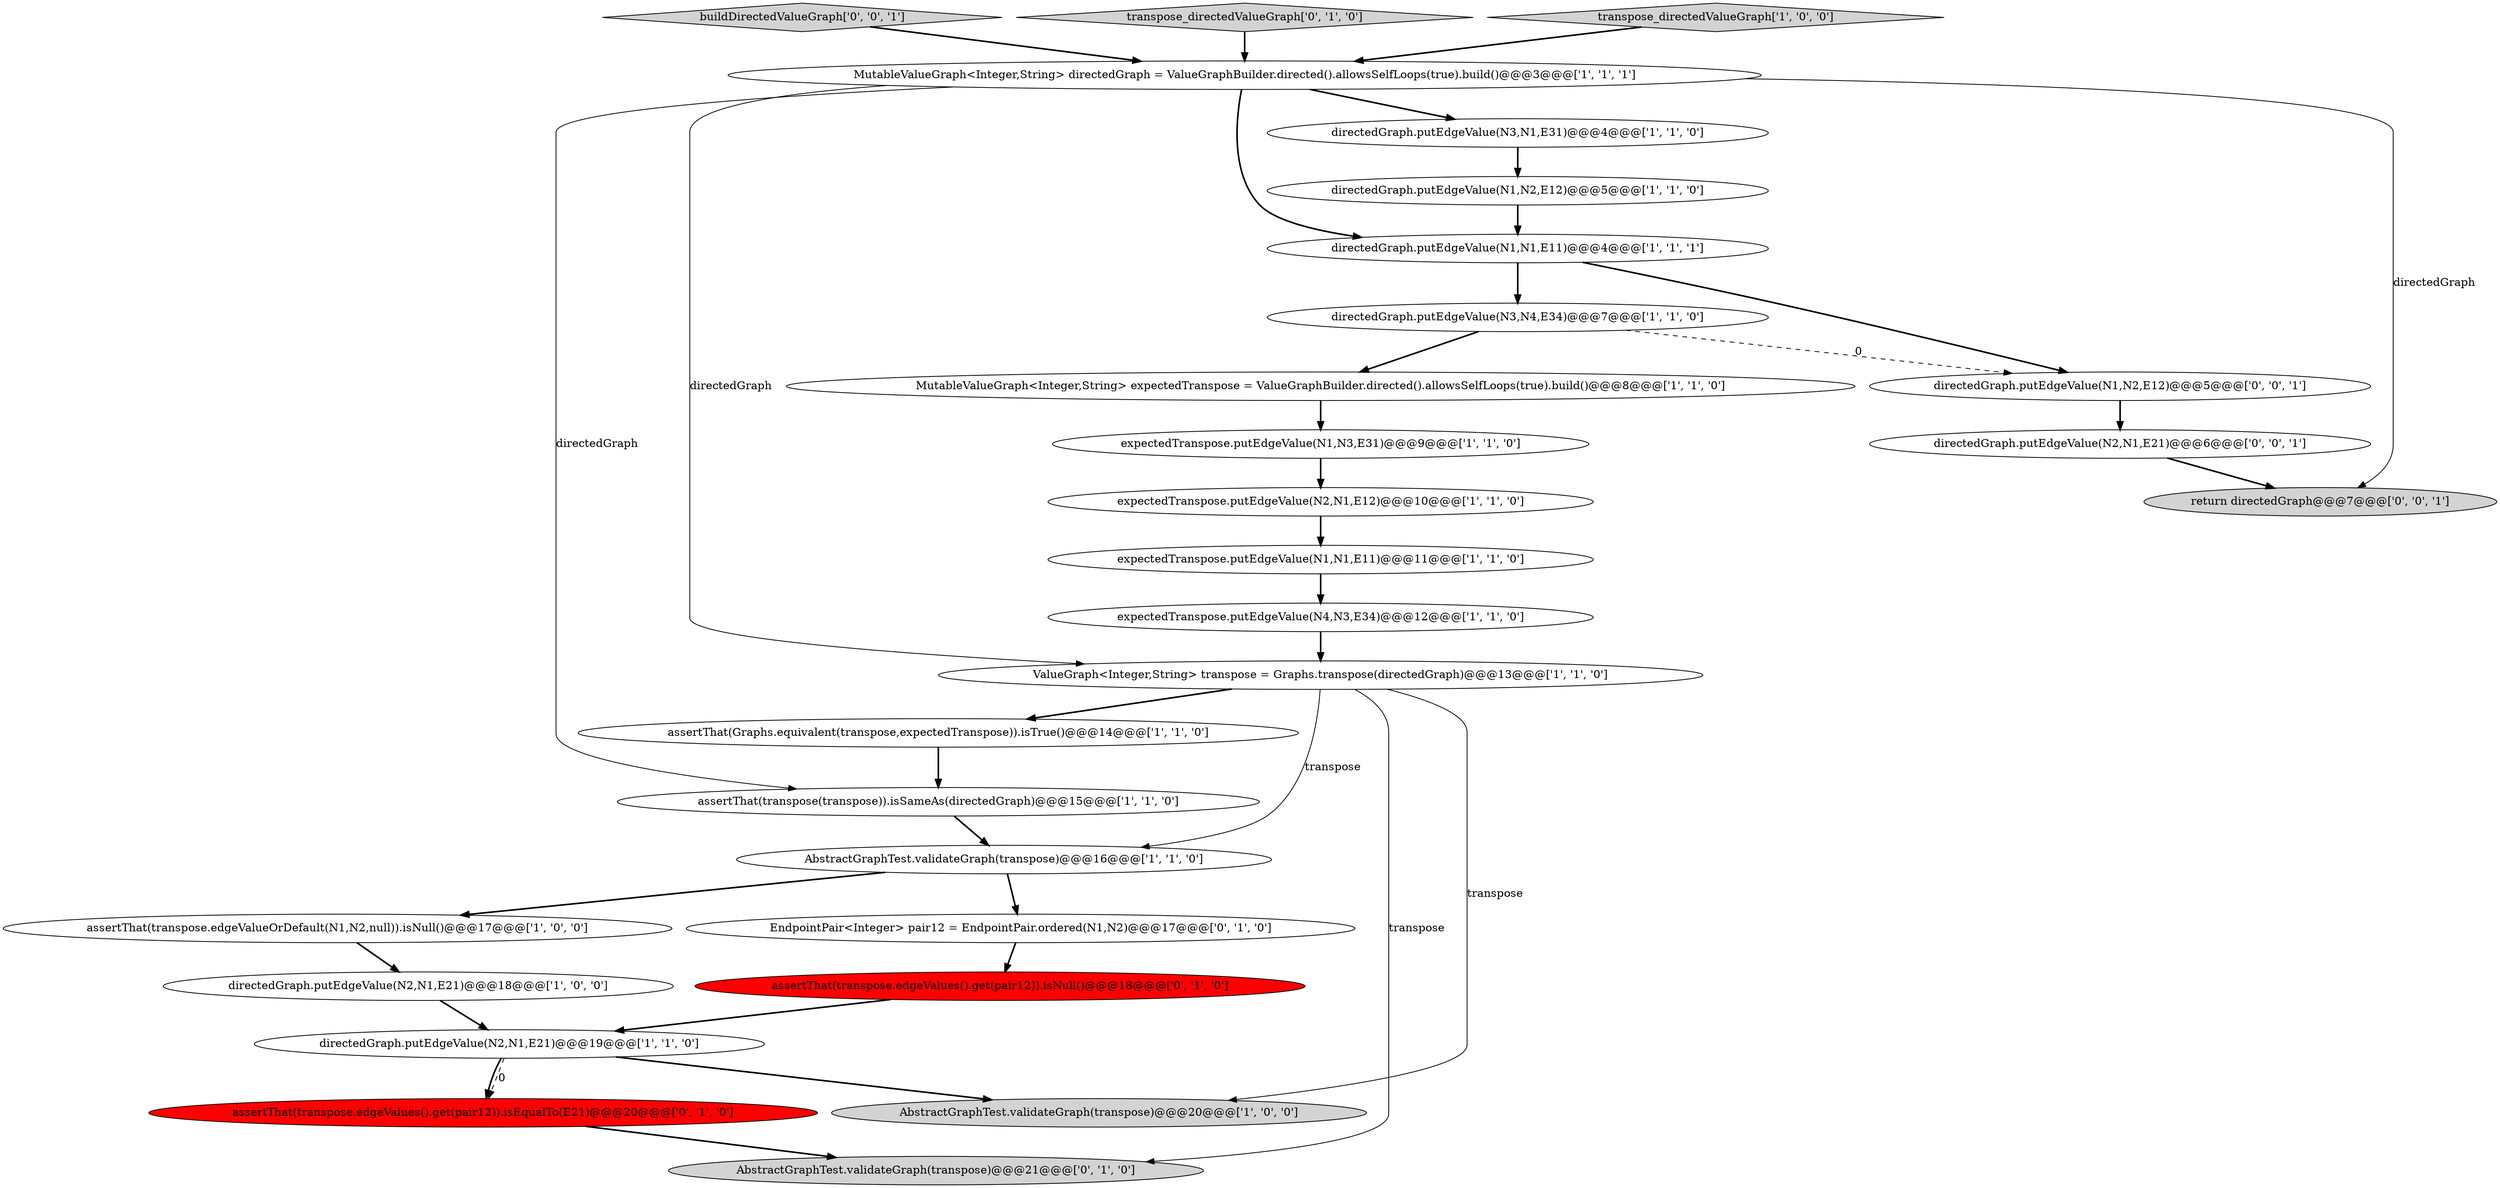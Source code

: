 digraph {
6 [style = filled, label = "expectedTranspose.putEdgeValue(N1,N3,E31)@@@9@@@['1', '1', '0']", fillcolor = white, shape = ellipse image = "AAA0AAABBB1BBB"];
7 [style = filled, label = "expectedTranspose.putEdgeValue(N4,N3,E34)@@@12@@@['1', '1', '0']", fillcolor = white, shape = ellipse image = "AAA0AAABBB1BBB"];
16 [style = filled, label = "directedGraph.putEdgeValue(N1,N1,E11)@@@4@@@['1', '1', '1']", fillcolor = white, shape = ellipse image = "AAA0AAABBB1BBB"];
15 [style = filled, label = "ValueGraph<Integer,String> transpose = Graphs.transpose(directedGraph)@@@13@@@['1', '1', '0']", fillcolor = white, shape = ellipse image = "AAA0AAABBB1BBB"];
1 [style = filled, label = "assertThat(transpose(transpose)).isSameAs(directedGraph)@@@15@@@['1', '1', '0']", fillcolor = white, shape = ellipse image = "AAA0AAABBB1BBB"];
4 [style = filled, label = "directedGraph.putEdgeValue(N1,N2,E12)@@@5@@@['1', '1', '0']", fillcolor = white, shape = ellipse image = "AAA0AAABBB1BBB"];
22 [style = filled, label = "EndpointPair<Integer> pair12 = EndpointPair.ordered(N1,N2)@@@17@@@['0', '1', '0']", fillcolor = white, shape = ellipse image = "AAA0AAABBB2BBB"];
10 [style = filled, label = "directedGraph.putEdgeValue(N2,N1,E21)@@@19@@@['1', '1', '0']", fillcolor = white, shape = ellipse image = "AAA0AAABBB1BBB"];
23 [style = filled, label = "AbstractGraphTest.validateGraph(transpose)@@@21@@@['0', '1', '0']", fillcolor = lightgray, shape = ellipse image = "AAA0AAABBB2BBB"];
26 [style = filled, label = "buildDirectedValueGraph['0', '0', '1']", fillcolor = lightgray, shape = diamond image = "AAA0AAABBB3BBB"];
0 [style = filled, label = "directedGraph.putEdgeValue(N2,N1,E21)@@@18@@@['1', '0', '0']", fillcolor = white, shape = ellipse image = "AAA0AAABBB1BBB"];
17 [style = filled, label = "directedGraph.putEdgeValue(N3,N1,E31)@@@4@@@['1', '1', '0']", fillcolor = white, shape = ellipse image = "AAA0AAABBB1BBB"];
21 [style = filled, label = "transpose_directedValueGraph['0', '1', '0']", fillcolor = lightgray, shape = diamond image = "AAA0AAABBB2BBB"];
2 [style = filled, label = "AbstractGraphTest.validateGraph(transpose)@@@16@@@['1', '1', '0']", fillcolor = white, shape = ellipse image = "AAA0AAABBB1BBB"];
3 [style = filled, label = "expectedTranspose.putEdgeValue(N1,N1,E11)@@@11@@@['1', '1', '0']", fillcolor = white, shape = ellipse image = "AAA0AAABBB1BBB"];
8 [style = filled, label = "assertThat(transpose.edgeValueOrDefault(N1,N2,null)).isNull()@@@17@@@['1', '0', '0']", fillcolor = white, shape = ellipse image = "AAA0AAABBB1BBB"];
20 [style = filled, label = "assertThat(transpose.edgeValues().get(pair12)).isEqualTo(E21)@@@20@@@['0', '1', '0']", fillcolor = red, shape = ellipse image = "AAA1AAABBB2BBB"];
19 [style = filled, label = "assertThat(transpose.edgeValues().get(pair12)).isNull()@@@18@@@['0', '1', '0']", fillcolor = red, shape = ellipse image = "AAA1AAABBB2BBB"];
13 [style = filled, label = "AbstractGraphTest.validateGraph(transpose)@@@20@@@['1', '0', '0']", fillcolor = lightgray, shape = ellipse image = "AAA0AAABBB1BBB"];
27 [style = filled, label = "return directedGraph@@@7@@@['0', '0', '1']", fillcolor = lightgray, shape = ellipse image = "AAA0AAABBB3BBB"];
9 [style = filled, label = "expectedTranspose.putEdgeValue(N2,N1,E12)@@@10@@@['1', '1', '0']", fillcolor = white, shape = ellipse image = "AAA0AAABBB1BBB"];
11 [style = filled, label = "MutableValueGraph<Integer,String> directedGraph = ValueGraphBuilder.directed().allowsSelfLoops(true).build()@@@3@@@['1', '1', '1']", fillcolor = white, shape = ellipse image = "AAA0AAABBB1BBB"];
24 [style = filled, label = "directedGraph.putEdgeValue(N1,N2,E12)@@@5@@@['0', '0', '1']", fillcolor = white, shape = ellipse image = "AAA0AAABBB3BBB"];
25 [style = filled, label = "directedGraph.putEdgeValue(N2,N1,E21)@@@6@@@['0', '0', '1']", fillcolor = white, shape = ellipse image = "AAA0AAABBB3BBB"];
14 [style = filled, label = "assertThat(Graphs.equivalent(transpose,expectedTranspose)).isTrue()@@@14@@@['1', '1', '0']", fillcolor = white, shape = ellipse image = "AAA0AAABBB1BBB"];
5 [style = filled, label = "MutableValueGraph<Integer,String> expectedTranspose = ValueGraphBuilder.directed().allowsSelfLoops(true).build()@@@8@@@['1', '1', '0']", fillcolor = white, shape = ellipse image = "AAA0AAABBB1BBB"];
12 [style = filled, label = "transpose_directedValueGraph['1', '0', '0']", fillcolor = lightgray, shape = diamond image = "AAA0AAABBB1BBB"];
18 [style = filled, label = "directedGraph.putEdgeValue(N3,N4,E34)@@@7@@@['1', '1', '0']", fillcolor = white, shape = ellipse image = "AAA0AAABBB1BBB"];
11->16 [style = bold, label=""];
10->20 [style = bold, label=""];
16->18 [style = bold, label=""];
11->1 [style = solid, label="directedGraph"];
15->14 [style = bold, label=""];
22->19 [style = bold, label=""];
16->24 [style = bold, label=""];
12->11 [style = bold, label=""];
15->23 [style = solid, label="transpose"];
19->10 [style = bold, label=""];
26->11 [style = bold, label=""];
14->1 [style = bold, label=""];
8->0 [style = bold, label=""];
25->27 [style = bold, label=""];
0->10 [style = bold, label=""];
5->6 [style = bold, label=""];
20->23 [style = bold, label=""];
10->13 [style = bold, label=""];
3->7 [style = bold, label=""];
21->11 [style = bold, label=""];
11->15 [style = solid, label="directedGraph"];
15->2 [style = solid, label="transpose"];
24->25 [style = bold, label=""];
18->5 [style = bold, label=""];
9->3 [style = bold, label=""];
11->17 [style = bold, label=""];
7->15 [style = bold, label=""];
10->20 [style = dashed, label="0"];
1->2 [style = bold, label=""];
15->13 [style = solid, label="transpose"];
6->9 [style = bold, label=""];
2->22 [style = bold, label=""];
17->4 [style = bold, label=""];
4->16 [style = bold, label=""];
2->8 [style = bold, label=""];
18->24 [style = dashed, label="0"];
11->27 [style = solid, label="directedGraph"];
}
